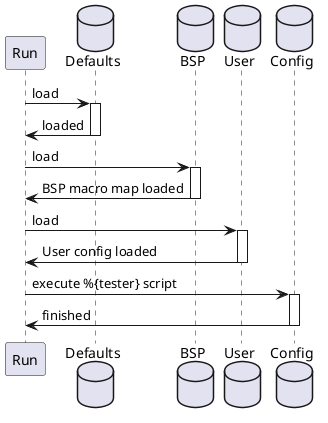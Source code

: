 '
' Tester Configuration 2.
'
' Copyright (c) 2018 Chris Johns <chrisj@rtems.org>
' All rights reserved.
'
@startuml

 participant Run
 database    Defaults
 database    BSP
 database    User
 database    Config

 Run -> Defaults: load
 activate Defaults
 Defaults -> Run: loaded
 deactivate Defaults

 Run -> BSP: load
 activate BSP
 BSP -> Run: BSP macro map loaded
 deactivate BSP

 Run -> User: load
 activate User
 User -> Run: User config loaded
 deactivate User

 Run -> Config: execute %{tester} script
 activate Config
 Config -> Run: finished
 deactivate Config

@enduml
